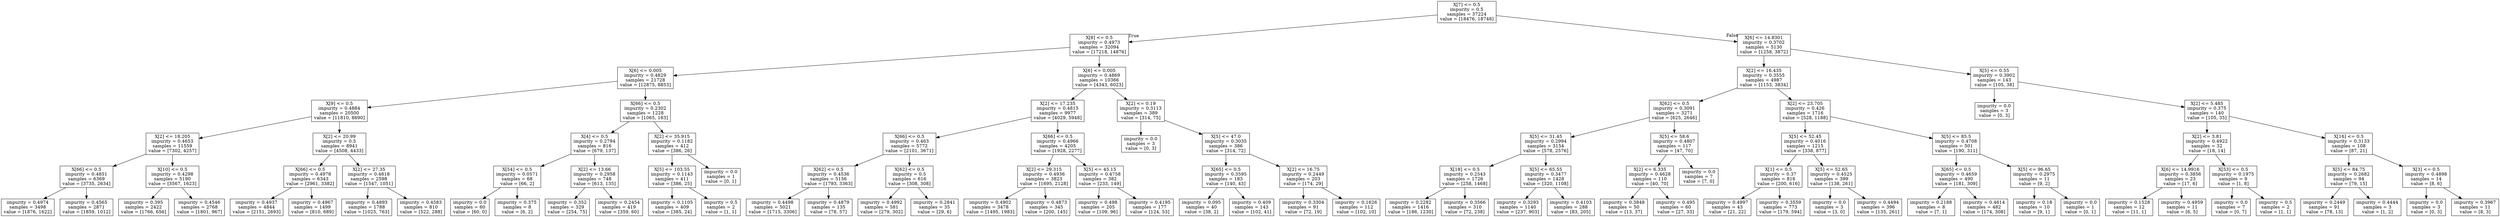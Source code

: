 digraph Tree {
node [shape=box] ;
0 [label="X[7] <= 0.5\nimpurity = 0.5\nsamples = 37224\nvalue = [18476, 18748]"] ;
1 [label="X[8] <= 0.5\nimpurity = 0.4973\nsamples = 32094\nvalue = [17218, 14876]"] ;
0 -> 1 [labeldistance=2.5, labelangle=45, headlabel="True"] ;
2 [label="X[6] <= 0.005\nimpurity = 0.4829\nsamples = 21728\nvalue = [12875, 8853]"] ;
1 -> 2 ;
3 [label="X[9] <= 0.5\nimpurity = 0.4884\nsamples = 20500\nvalue = [11810, 8690]"] ;
2 -> 3 ;
4 [label="X[2] <= 18.205\nimpurity = 0.4653\nsamples = 11559\nvalue = [7302, 4257]"] ;
3 -> 4 ;
5 [label="X[66] <= 0.5\nimpurity = 0.4851\nsamples = 6369\nvalue = [3735, 2634]"] ;
4 -> 5 ;
6 [label="impurity = 0.4974\nsamples = 3498\nvalue = [1876, 1622]"] ;
5 -> 6 ;
7 [label="impurity = 0.4565\nsamples = 2871\nvalue = [1859, 1012]"] ;
5 -> 7 ;
8 [label="X[10] <= 0.5\nimpurity = 0.4298\nsamples = 5190\nvalue = [3567, 1623]"] ;
4 -> 8 ;
9 [label="impurity = 0.395\nsamples = 2422\nvalue = [1766, 656]"] ;
8 -> 9 ;
10 [label="impurity = 0.4546\nsamples = 2768\nvalue = [1801, 967]"] ;
8 -> 10 ;
11 [label="X[2] <= 20.99\nimpurity = 0.5\nsamples = 8941\nvalue = [4508, 4433]"] ;
3 -> 11 ;
12 [label="X[66] <= 0.5\nimpurity = 0.4978\nsamples = 6343\nvalue = [2961, 3382]"] ;
11 -> 12 ;
13 [label="impurity = 0.4937\nsamples = 4844\nvalue = [2151, 2693]"] ;
12 -> 13 ;
14 [label="impurity = 0.4967\nsamples = 1499\nvalue = [810, 689]"] ;
12 -> 14 ;
15 [label="X[2] <= 27.35\nimpurity = 0.4818\nsamples = 2598\nvalue = [1547, 1051]"] ;
11 -> 15 ;
16 [label="impurity = 0.4893\nsamples = 1788\nvalue = [1025, 763]"] ;
15 -> 16 ;
17 [label="impurity = 0.4583\nsamples = 810\nvalue = [522, 288]"] ;
15 -> 17 ;
18 [label="X[66] <= 0.5\nimpurity = 0.2302\nsamples = 1228\nvalue = [1065, 163]"] ;
2 -> 18 ;
19 [label="X[4] <= 0.5\nimpurity = 0.2794\nsamples = 816\nvalue = [679, 137]"] ;
18 -> 19 ;
20 [label="X[54] <= 0.5\nimpurity = 0.0571\nsamples = 68\nvalue = [66, 2]"] ;
19 -> 20 ;
21 [label="impurity = 0.0\nsamples = 60\nvalue = [60, 0]"] ;
20 -> 21 ;
22 [label="impurity = 0.375\nsamples = 8\nvalue = [6, 2]"] ;
20 -> 22 ;
23 [label="X[2] <= 13.66\nimpurity = 0.2958\nsamples = 748\nvalue = [613, 135]"] ;
19 -> 23 ;
24 [label="impurity = 0.352\nsamples = 329\nvalue = [254, 75]"] ;
23 -> 24 ;
25 [label="impurity = 0.2454\nsamples = 419\nvalue = [359, 60]"] ;
23 -> 25 ;
26 [label="X[2] <= 35.915\nimpurity = 0.1182\nsamples = 412\nvalue = [386, 26]"] ;
18 -> 26 ;
27 [label="X[5] <= 103.55\nimpurity = 0.1143\nsamples = 411\nvalue = [386, 25]"] ;
26 -> 27 ;
28 [label="impurity = 0.1105\nsamples = 409\nvalue = [385, 24]"] ;
27 -> 28 ;
29 [label="impurity = 0.5\nsamples = 2\nvalue = [1, 1]"] ;
27 -> 29 ;
30 [label="impurity = 0.0\nsamples = 1\nvalue = [0, 1]"] ;
26 -> 30 ;
31 [label="X[6] <= 0.005\nimpurity = 0.4869\nsamples = 10366\nvalue = [4343, 6023]"] ;
1 -> 31 ;
32 [label="X[2] <= 17.235\nimpurity = 0.4815\nsamples = 9977\nvalue = [4029, 5948]"] ;
31 -> 32 ;
33 [label="X[66] <= 0.5\nimpurity = 0.463\nsamples = 5772\nvalue = [2101, 3671]"] ;
32 -> 33 ;
34 [label="X[62] <= 0.5\nimpurity = 0.4536\nsamples = 5156\nvalue = [1793, 3363]"] ;
33 -> 34 ;
35 [label="impurity = 0.4498\nsamples = 5021\nvalue = [1715, 3306]"] ;
34 -> 35 ;
36 [label="impurity = 0.4879\nsamples = 135\nvalue = [78, 57]"] ;
34 -> 36 ;
37 [label="X[62] <= 0.5\nimpurity = 0.5\nsamples = 616\nvalue = [308, 308]"] ;
33 -> 37 ;
38 [label="impurity = 0.4992\nsamples = 581\nvalue = [279, 302]"] ;
37 -> 38 ;
39 [label="impurity = 0.2841\nsamples = 35\nvalue = [29, 6]"] ;
37 -> 39 ;
40 [label="X[66] <= 0.5\nimpurity = 0.4966\nsamples = 4205\nvalue = [1928, 2277]"] ;
32 -> 40 ;
41 [label="X[2] <= 29.315\nimpurity = 0.4936\nsamples = 3823\nvalue = [1695, 2128]"] ;
40 -> 41 ;
42 [label="impurity = 0.4902\nsamples = 3478\nvalue = [1495, 1983]"] ;
41 -> 42 ;
43 [label="impurity = 0.4873\nsamples = 345\nvalue = [200, 145]"] ;
41 -> 43 ;
44 [label="X[5] <= 45.15\nimpurity = 0.4758\nsamples = 382\nvalue = [233, 149]"] ;
40 -> 44 ;
45 [label="impurity = 0.498\nsamples = 205\nvalue = [109, 96]"] ;
44 -> 45 ;
46 [label="impurity = 0.4195\nsamples = 177\nvalue = [124, 53]"] ;
44 -> 46 ;
47 [label="X[2] <= 0.19\nimpurity = 0.3113\nsamples = 389\nvalue = [314, 75]"] ;
31 -> 47 ;
48 [label="impurity = 0.0\nsamples = 3\nvalue = [0, 3]"] ;
47 -> 48 ;
49 [label="X[5] <= 47.0\nimpurity = 0.3035\nsamples = 386\nvalue = [314, 72]"] ;
47 -> 49 ;
50 [label="X[65] <= 0.5\nimpurity = 0.3595\nsamples = 183\nvalue = [140, 43]"] ;
49 -> 50 ;
51 [label="impurity = 0.095\nsamples = 40\nvalue = [38, 2]"] ;
50 -> 51 ;
52 [label="impurity = 0.409\nsamples = 143\nvalue = [102, 41]"] ;
50 -> 52 ;
53 [label="X[2] <= 16.75\nimpurity = 0.2449\nsamples = 203\nvalue = [174, 29]"] ;
49 -> 53 ;
54 [label="impurity = 0.3304\nsamples = 91\nvalue = [72, 19]"] ;
53 -> 54 ;
55 [label="impurity = 0.1626\nsamples = 112\nvalue = [102, 10]"] ;
53 -> 55 ;
56 [label="X[6] <= 14.8301\nimpurity = 0.3702\nsamples = 5130\nvalue = [1258, 3872]"] ;
0 -> 56 [labeldistance=2.5, labelangle=-45, headlabel="False"] ;
57 [label="X[2] <= 16.435\nimpurity = 0.3555\nsamples = 4987\nvalue = [1153, 3834]"] ;
56 -> 57 ;
58 [label="X[62] <= 0.5\nimpurity = 0.3091\nsamples = 3271\nvalue = [625, 2646]"] ;
57 -> 58 ;
59 [label="X[5] <= 31.45\nimpurity = 0.2994\nsamples = 3154\nvalue = [578, 2576]"] ;
58 -> 59 ;
60 [label="X[18] <= 0.5\nimpurity = 0.2543\nsamples = 1726\nvalue = [258, 1468]"] ;
59 -> 60 ;
61 [label="impurity = 0.2282\nsamples = 1416\nvalue = [186, 1230]"] ;
60 -> 61 ;
62 [label="impurity = 0.3566\nsamples = 310\nvalue = [72, 238]"] ;
60 -> 62 ;
63 [label="X[5] <= 65.55\nimpurity = 0.3477\nsamples = 1428\nvalue = [320, 1108]"] ;
59 -> 63 ;
64 [label="impurity = 0.3293\nsamples = 1140\nvalue = [237, 903]"] ;
63 -> 64 ;
65 [label="impurity = 0.4103\nsamples = 288\nvalue = [83, 205]"] ;
63 -> 65 ;
66 [label="X[5] <= 58.6\nimpurity = 0.4807\nsamples = 117\nvalue = [47, 70]"] ;
58 -> 66 ;
67 [label="X[2] <= 6.335\nimpurity = 0.4628\nsamples = 110\nvalue = [40, 70]"] ;
66 -> 67 ;
68 [label="impurity = 0.3848\nsamples = 50\nvalue = [13, 37]"] ;
67 -> 68 ;
69 [label="impurity = 0.495\nsamples = 60\nvalue = [27, 33]"] ;
67 -> 69 ;
70 [label="impurity = 0.0\nsamples = 7\nvalue = [7, 0]"] ;
66 -> 70 ;
71 [label="X[2] <= 23.705\nimpurity = 0.426\nsamples = 1716\nvalue = [528, 1188]"] ;
57 -> 71 ;
72 [label="X[5] <= 52.45\nimpurity = 0.4016\nsamples = 1215\nvalue = [338, 877]"] ;
71 -> 72 ;
73 [label="X[1] <= 0.5\nimpurity = 0.37\nsamples = 816\nvalue = [200, 616]"] ;
72 -> 73 ;
74 [label="impurity = 0.4997\nsamples = 43\nvalue = [21, 22]"] ;
73 -> 74 ;
75 [label="impurity = 0.3559\nsamples = 773\nvalue = [179, 594]"] ;
73 -> 75 ;
76 [label="X[5] <= 52.65\nimpurity = 0.4525\nsamples = 399\nvalue = [138, 261]"] ;
72 -> 76 ;
77 [label="impurity = 0.0\nsamples = 3\nvalue = [3, 0]"] ;
76 -> 77 ;
78 [label="impurity = 0.4494\nsamples = 396\nvalue = [135, 261]"] ;
76 -> 78 ;
79 [label="X[5] <= 85.5\nimpurity = 0.4708\nsamples = 501\nvalue = [190, 311]"] ;
71 -> 79 ;
80 [label="X[65] <= 0.5\nimpurity = 0.4659\nsamples = 490\nvalue = [181, 309]"] ;
79 -> 80 ;
81 [label="impurity = 0.2188\nsamples = 8\nvalue = [7, 1]"] ;
80 -> 81 ;
82 [label="impurity = 0.4614\nsamples = 482\nvalue = [174, 308]"] ;
80 -> 82 ;
83 [label="X[5] <= 96.65\nimpurity = 0.2975\nsamples = 11\nvalue = [9, 2]"] ;
79 -> 83 ;
84 [label="impurity = 0.18\nsamples = 10\nvalue = [9, 1]"] ;
83 -> 84 ;
85 [label="impurity = 0.0\nsamples = 1\nvalue = [0, 1]"] ;
83 -> 85 ;
86 [label="X[5] <= 0.55\nimpurity = 0.3902\nsamples = 143\nvalue = [105, 38]"] ;
56 -> 86 ;
87 [label="impurity = 0.0\nsamples = 3\nvalue = [0, 3]"] ;
86 -> 87 ;
88 [label="X[2] <= 5.485\nimpurity = 0.375\nsamples = 140\nvalue = [105, 35]"] ;
86 -> 88 ;
89 [label="X[2] <= 3.81\nimpurity = 0.4922\nsamples = 32\nvalue = [18, 14]"] ;
88 -> 89 ;
90 [label="X[6] <= 14.9916\nimpurity = 0.3856\nsamples = 23\nvalue = [17, 6]"] ;
89 -> 90 ;
91 [label="impurity = 0.1528\nsamples = 12\nvalue = [11, 1]"] ;
90 -> 91 ;
92 [label="impurity = 0.4959\nsamples = 11\nvalue = [6, 5]"] ;
90 -> 92 ;
93 [label="X[53] <= 0.5\nimpurity = 0.1975\nsamples = 9\nvalue = [1, 8]"] ;
89 -> 93 ;
94 [label="impurity = 0.0\nsamples = 7\nvalue = [0, 7]"] ;
93 -> 94 ;
95 [label="impurity = 0.5\nsamples = 2\nvalue = [1, 1]"] ;
93 -> 95 ;
96 [label="X[16] <= 0.5\nimpurity = 0.3133\nsamples = 108\nvalue = [87, 21]"] ;
88 -> 96 ;
97 [label="X[5] <= 84.75\nimpurity = 0.2682\nsamples = 94\nvalue = [79, 15]"] ;
96 -> 97 ;
98 [label="impurity = 0.2449\nsamples = 91\nvalue = [78, 13]"] ;
97 -> 98 ;
99 [label="impurity = 0.4444\nsamples = 3\nvalue = [1, 2]"] ;
97 -> 99 ;
100 [label="X[3] <= 0.5\nimpurity = 0.4898\nsamples = 14\nvalue = [8, 6]"] ;
96 -> 100 ;
101 [label="impurity = 0.0\nsamples = 3\nvalue = [0, 3]"] ;
100 -> 101 ;
102 [label="impurity = 0.3967\nsamples = 11\nvalue = [8, 3]"] ;
100 -> 102 ;
}